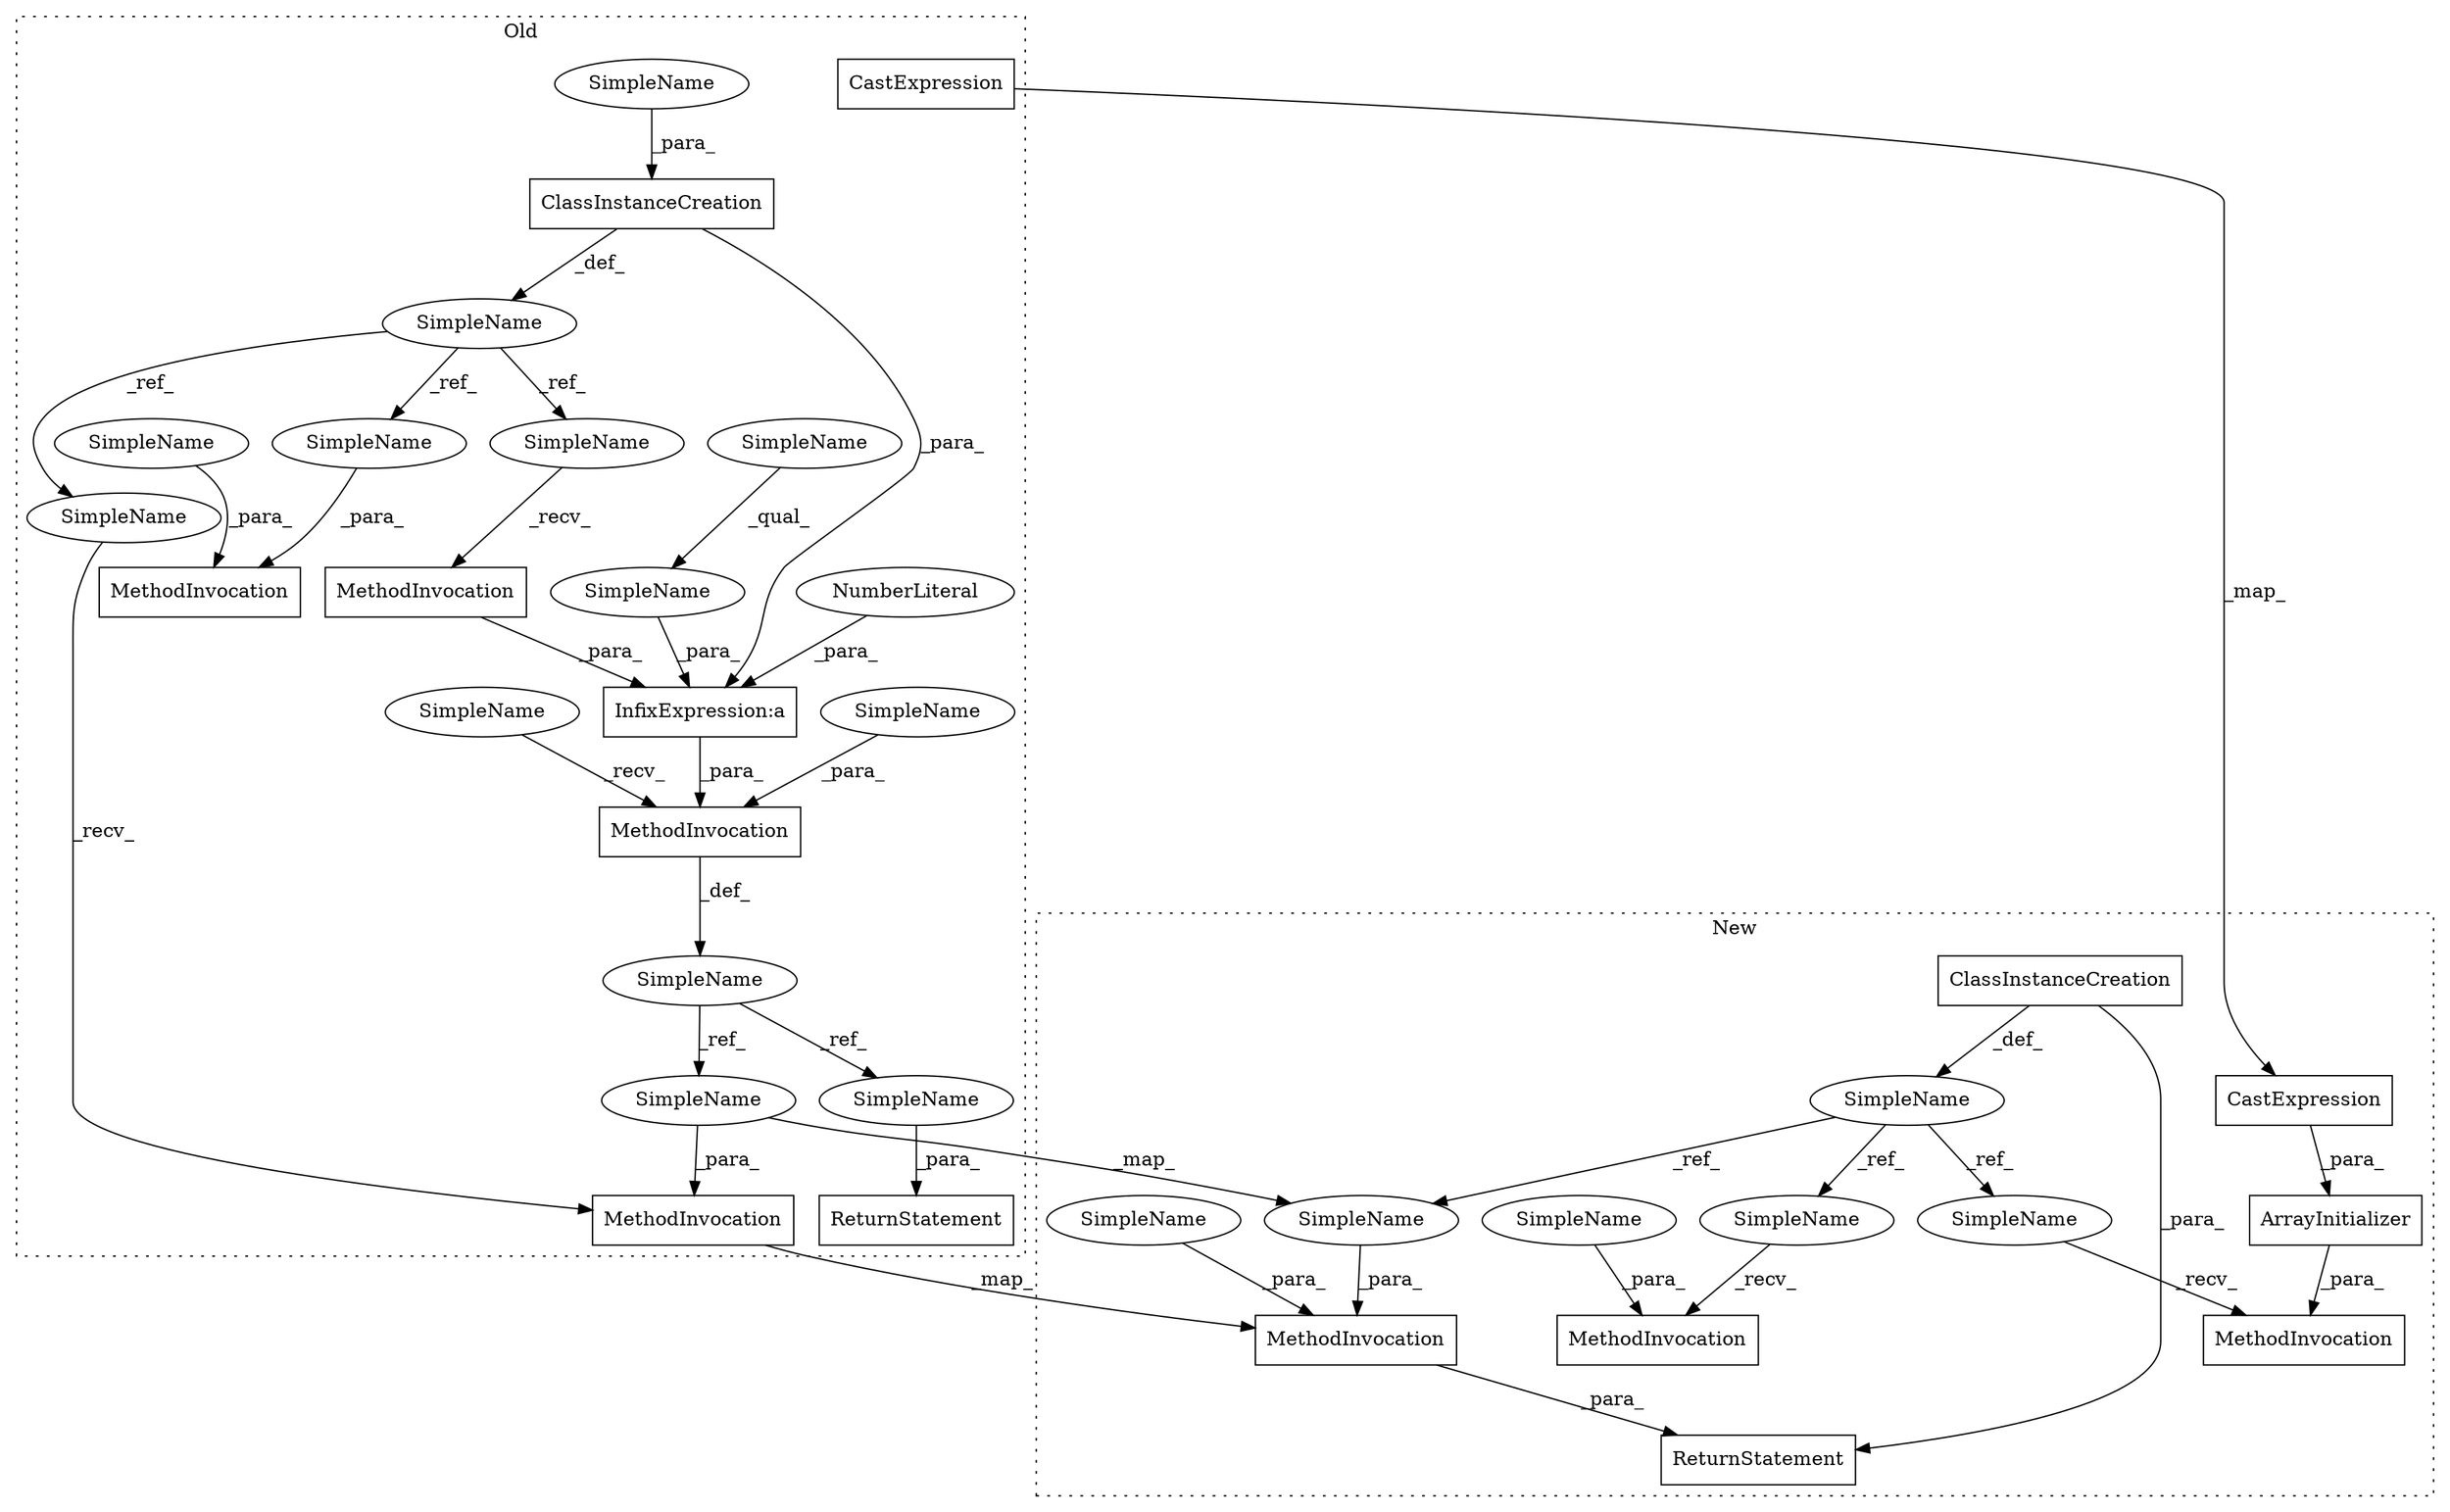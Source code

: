 digraph G {
subgraph cluster0 {
3 [label="CastExpression" a="11" s="7565" l="7" shape="box"];
5 [label="ClassInstanceCreation" a="14" s="7401,7442" l="30,1" shape="box"];
6 [label="MethodInvocation" a="32" s="7492,7535" l="7,1" shape="box"];
8 [label="MethodInvocation" a="32" s="7583,7615" l="8,1" shape="box"];
9 [label="MethodInvocation" a="32" s="7449,7461" l="5,1" shape="box"];
11 [label="MethodInvocation" a="32" s="7529" l="6" shape="box"];
13 [label="NumberLiteral" a="34" s="7521" l="1" shape="ellipse"];
14 [label="ReturnStatement" a="41" s="7622" l="7" shape="box"];
17 [label="SimpleName" a="42" s="7476" l="6" shape="ellipse"];
19 [label="SimpleName" a="42" s="7506" l="12" shape="ellipse"];
20 [label="SimpleName" a="42" s="7458" l="3" shape="ellipse"];
21 [label="SimpleName" a="42" s="7591" l="6" shape="ellipse"];
22 [label="SimpleName" a="42" s="7431" l="11" shape="ellipse"];
23 [label="SimpleName" a="42" s="7454" l="2" shape="ellipse"];
25 [label="SimpleName" a="42" s="7395" l="3" shape="ellipse"];
26 [label="SimpleName" a="42" s="7579" l="3" shape="ellipse"];
30 [label="SimpleName" a="42" s="7485" l="6" shape="ellipse"];
31 [label="SimpleName" a="42" s="7525" l="3" shape="ellipse"];
32 [label="SimpleName" a="42" s="7629" l="6" shape="ellipse"];
33 [label="SimpleName" a="42" s="7506" l="5" shape="ellipse"];
34 [label="SimpleName" a="42" s="7499" l="5" shape="ellipse"];
35 [label="InfixExpression:a" a="27" s="7518" l="3" shape="box"];
label = "Old";
style="dotted";
}
subgraph cluster1 {
1 [label="ArrayInitializer" a="4" s="10688,10698" l="2,2" shape="box"];
2 [label="CastExpression" a="11" s="10690" l="7" shape="box"];
4 [label="ClassInstanceCreation" a="14" s="10593,10640" l="23,1" shape="box"];
7 [label="MethodInvocation" a="32" s="10652,10661" l="4,1" shape="box"];
10 [label="MethodInvocation" a="32" s="10673,10700" l="4,1" shape="box"];
12 [label="MethodInvocation" a="32" s="10714,10760" l="20,1" shape="box"];
15 [label="ReturnStatement" a="41" s="10707" l="7" shape="box"];
16 [label="SimpleName" a="42" s="10586" l="4" shape="ellipse"];
18 [label="SimpleName" a="42" s="10647" l="4" shape="ellipse"];
24 [label="SimpleName" a="42" s="10656" l="5" shape="ellipse"];
27 [label="SimpleName" a="42" s="10668" l="4" shape="ellipse"];
28 [label="SimpleName" a="42" s="10734" l="2" shape="ellipse"];
29 [label="SimpleName" a="42" s="10738" l="4" shape="ellipse"];
label = "New";
style="dotted";
}
1 -> 10 [label="_para_"];
2 -> 1 [label="_para_"];
3 -> 2 [label="_map_"];
4 -> 15 [label="_para_"];
4 -> 16 [label="_def_"];
5 -> 35 [label="_para_"];
5 -> 25 [label="_def_"];
6 -> 17 [label="_def_"];
8 -> 12 [label="_map_"];
11 -> 35 [label="_para_"];
12 -> 15 [label="_para_"];
13 -> 35 [label="_para_"];
16 -> 27 [label="_ref_"];
16 -> 18 [label="_ref_"];
16 -> 29 [label="_ref_"];
17 -> 21 [label="_ref_"];
17 -> 32 [label="_ref_"];
18 -> 7 [label="_recv_"];
19 -> 35 [label="_para_"];
20 -> 9 [label="_para_"];
21 -> 29 [label="_map_"];
21 -> 8 [label="_para_"];
22 -> 5 [label="_para_"];
23 -> 9 [label="_para_"];
24 -> 7 [label="_para_"];
25 -> 26 [label="_ref_"];
25 -> 31 [label="_ref_"];
25 -> 20 [label="_ref_"];
26 -> 8 [label="_recv_"];
27 -> 10 [label="_recv_"];
28 -> 12 [label="_para_"];
29 -> 12 [label="_para_"];
30 -> 6 [label="_recv_"];
31 -> 11 [label="_recv_"];
32 -> 14 [label="_para_"];
33 -> 19 [label="_qual_"];
34 -> 6 [label="_para_"];
35 -> 6 [label="_para_"];
}